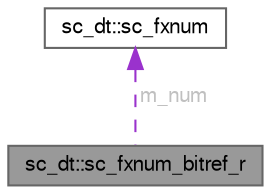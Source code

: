 digraph "sc_dt::sc_fxnum_bitref_r"
{
 // LATEX_PDF_SIZE
  bgcolor="transparent";
  edge [fontname=FreeSans,fontsize=10,labelfontname=FreeSans,labelfontsize=10];
  node [fontname=FreeSans,fontsize=10,shape=box,height=0.2,width=0.4];
  Node1 [id="Node000001",label="sc_dt::sc_fxnum_bitref_r",height=0.2,width=0.4,color="gray40", fillcolor="grey60", style="filled", fontcolor="black",tooltip=" "];
  Node2 -> Node1 [id="edge1_Node000001_Node000002",dir="back",color="darkorchid3",style="dashed",tooltip=" ",label=" m_num",fontcolor="grey" ];
  Node2 [id="Node000002",label="sc_dt::sc_fxnum",height=0.2,width=0.4,color="gray40", fillcolor="white", style="filled",URL="$a01741.html",tooltip=" "];
}
